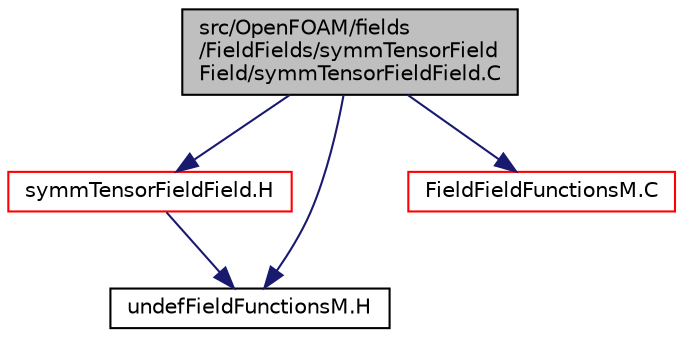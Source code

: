 digraph "src/OpenFOAM/fields/FieldFields/symmTensorFieldField/symmTensorFieldField.C"
{
  bgcolor="transparent";
  edge [fontname="Helvetica",fontsize="10",labelfontname="Helvetica",labelfontsize="10"];
  node [fontname="Helvetica",fontsize="10",shape=record];
  Node1 [label="src/OpenFOAM/fields\l/FieldFields/symmTensorField\lField/symmTensorFieldField.C",height=0.2,width=0.4,color="black", fillcolor="grey75", style="filled", fontcolor="black"];
  Node1 -> Node2 [color="midnightblue",fontsize="10",style="solid",fontname="Helvetica"];
  Node2 [label="symmTensorFieldField.H",height=0.2,width=0.4,color="red",URL="$a08105.html",tooltip="Specialisation of FieldField<T> for symmTensor. "];
  Node2 -> Node3 [color="midnightblue",fontsize="10",style="solid",fontname="Helvetica"];
  Node3 [label="undefFieldFunctionsM.H",height=0.2,width=0.4,color="black",URL="$a08135.html"];
  Node1 -> Node4 [color="midnightblue",fontsize="10",style="solid",fontname="Helvetica"];
  Node4 [label="FieldFieldFunctionsM.C",height=0.2,width=0.4,color="red",URL="$a08094.html"];
  Node1 -> Node3 [color="midnightblue",fontsize="10",style="solid",fontname="Helvetica"];
}

